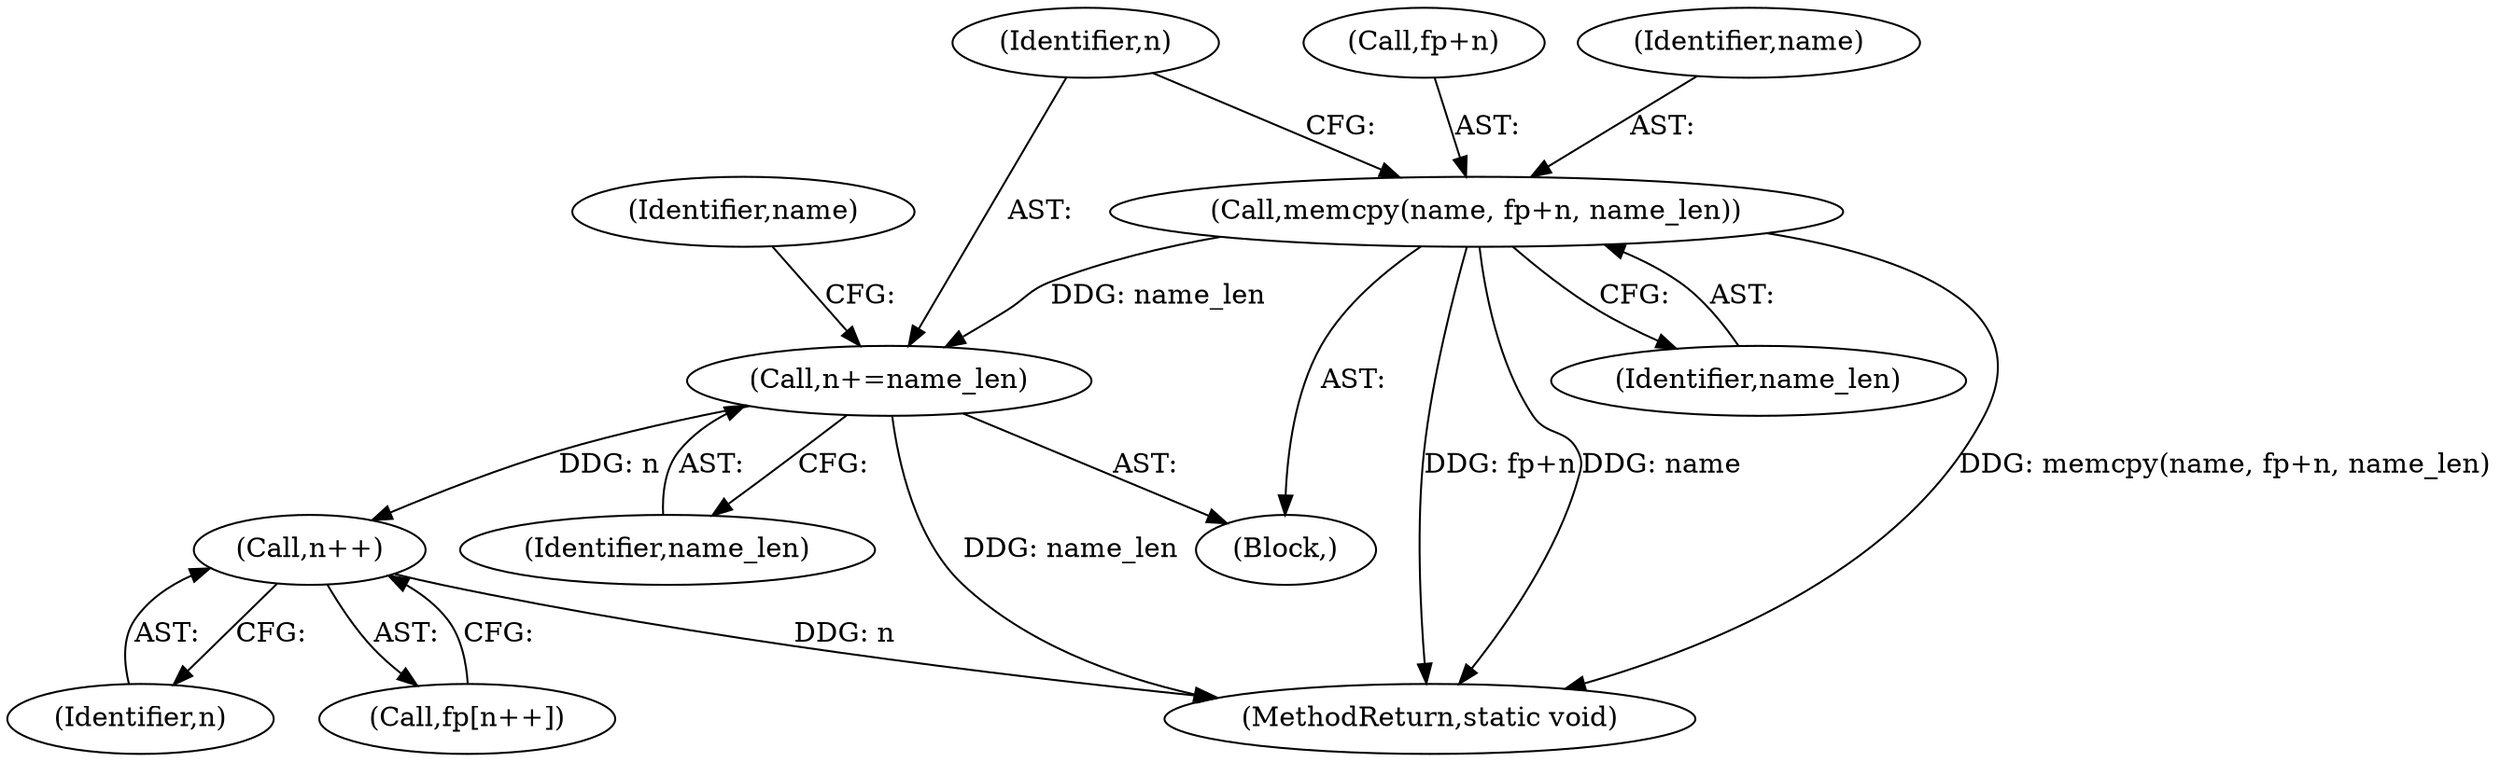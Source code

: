 digraph "0_linux_d370af0ef7951188daeb15bae75db7ba57c67846@API" {
"1000137" [label="(Call,memcpy(name, fp+n, name_len))"];
"1000143" [label="(Call,n+=name_len)"];
"1000155" [label="(Call,n++)"];
"1000144" [label="(Identifier,n)"];
"1000238" [label="(MethodReturn,static void)"];
"1000153" [label="(Call,fp[n++])"];
"1000143" [label="(Call,n+=name_len)"];
"1000155" [label="(Call,n++)"];
"1000156" [label="(Identifier,n)"];
"1000137" [label="(Call,memcpy(name, fp+n, name_len))"];
"1000106" [label="(Block,)"];
"1000142" [label="(Identifier,name_len)"];
"1000139" [label="(Call,fp+n)"];
"1000145" [label="(Identifier,name_len)"];
"1000138" [label="(Identifier,name)"];
"1000148" [label="(Identifier,name)"];
"1000137" -> "1000106"  [label="AST: "];
"1000137" -> "1000142"  [label="CFG: "];
"1000138" -> "1000137"  [label="AST: "];
"1000139" -> "1000137"  [label="AST: "];
"1000142" -> "1000137"  [label="AST: "];
"1000144" -> "1000137"  [label="CFG: "];
"1000137" -> "1000238"  [label="DDG: memcpy(name, fp+n, name_len)"];
"1000137" -> "1000238"  [label="DDG: fp+n"];
"1000137" -> "1000238"  [label="DDG: name"];
"1000137" -> "1000143"  [label="DDG: name_len"];
"1000143" -> "1000106"  [label="AST: "];
"1000143" -> "1000145"  [label="CFG: "];
"1000144" -> "1000143"  [label="AST: "];
"1000145" -> "1000143"  [label="AST: "];
"1000148" -> "1000143"  [label="CFG: "];
"1000143" -> "1000238"  [label="DDG: name_len"];
"1000143" -> "1000155"  [label="DDG: n"];
"1000155" -> "1000153"  [label="AST: "];
"1000155" -> "1000156"  [label="CFG: "];
"1000156" -> "1000155"  [label="AST: "];
"1000153" -> "1000155"  [label="CFG: "];
"1000155" -> "1000238"  [label="DDG: n"];
}
